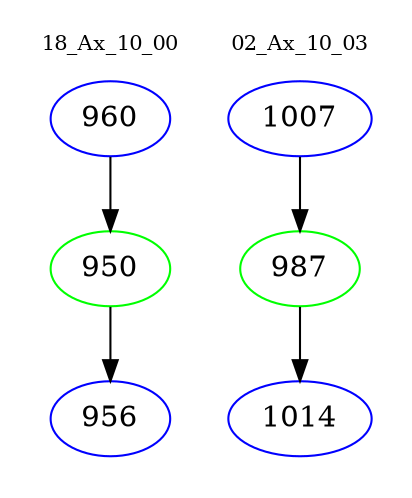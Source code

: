 digraph{
subgraph cluster_0 {
color = white
label = "18_Ax_10_00";
fontsize=10;
T0_960 [label="960", color="blue"]
T0_960 -> T0_950 [color="black"]
T0_950 [label="950", color="green"]
T0_950 -> T0_956 [color="black"]
T0_956 [label="956", color="blue"]
}
subgraph cluster_1 {
color = white
label = "02_Ax_10_03";
fontsize=10;
T1_1007 [label="1007", color="blue"]
T1_1007 -> T1_987 [color="black"]
T1_987 [label="987", color="green"]
T1_987 -> T1_1014 [color="black"]
T1_1014 [label="1014", color="blue"]
}
}
